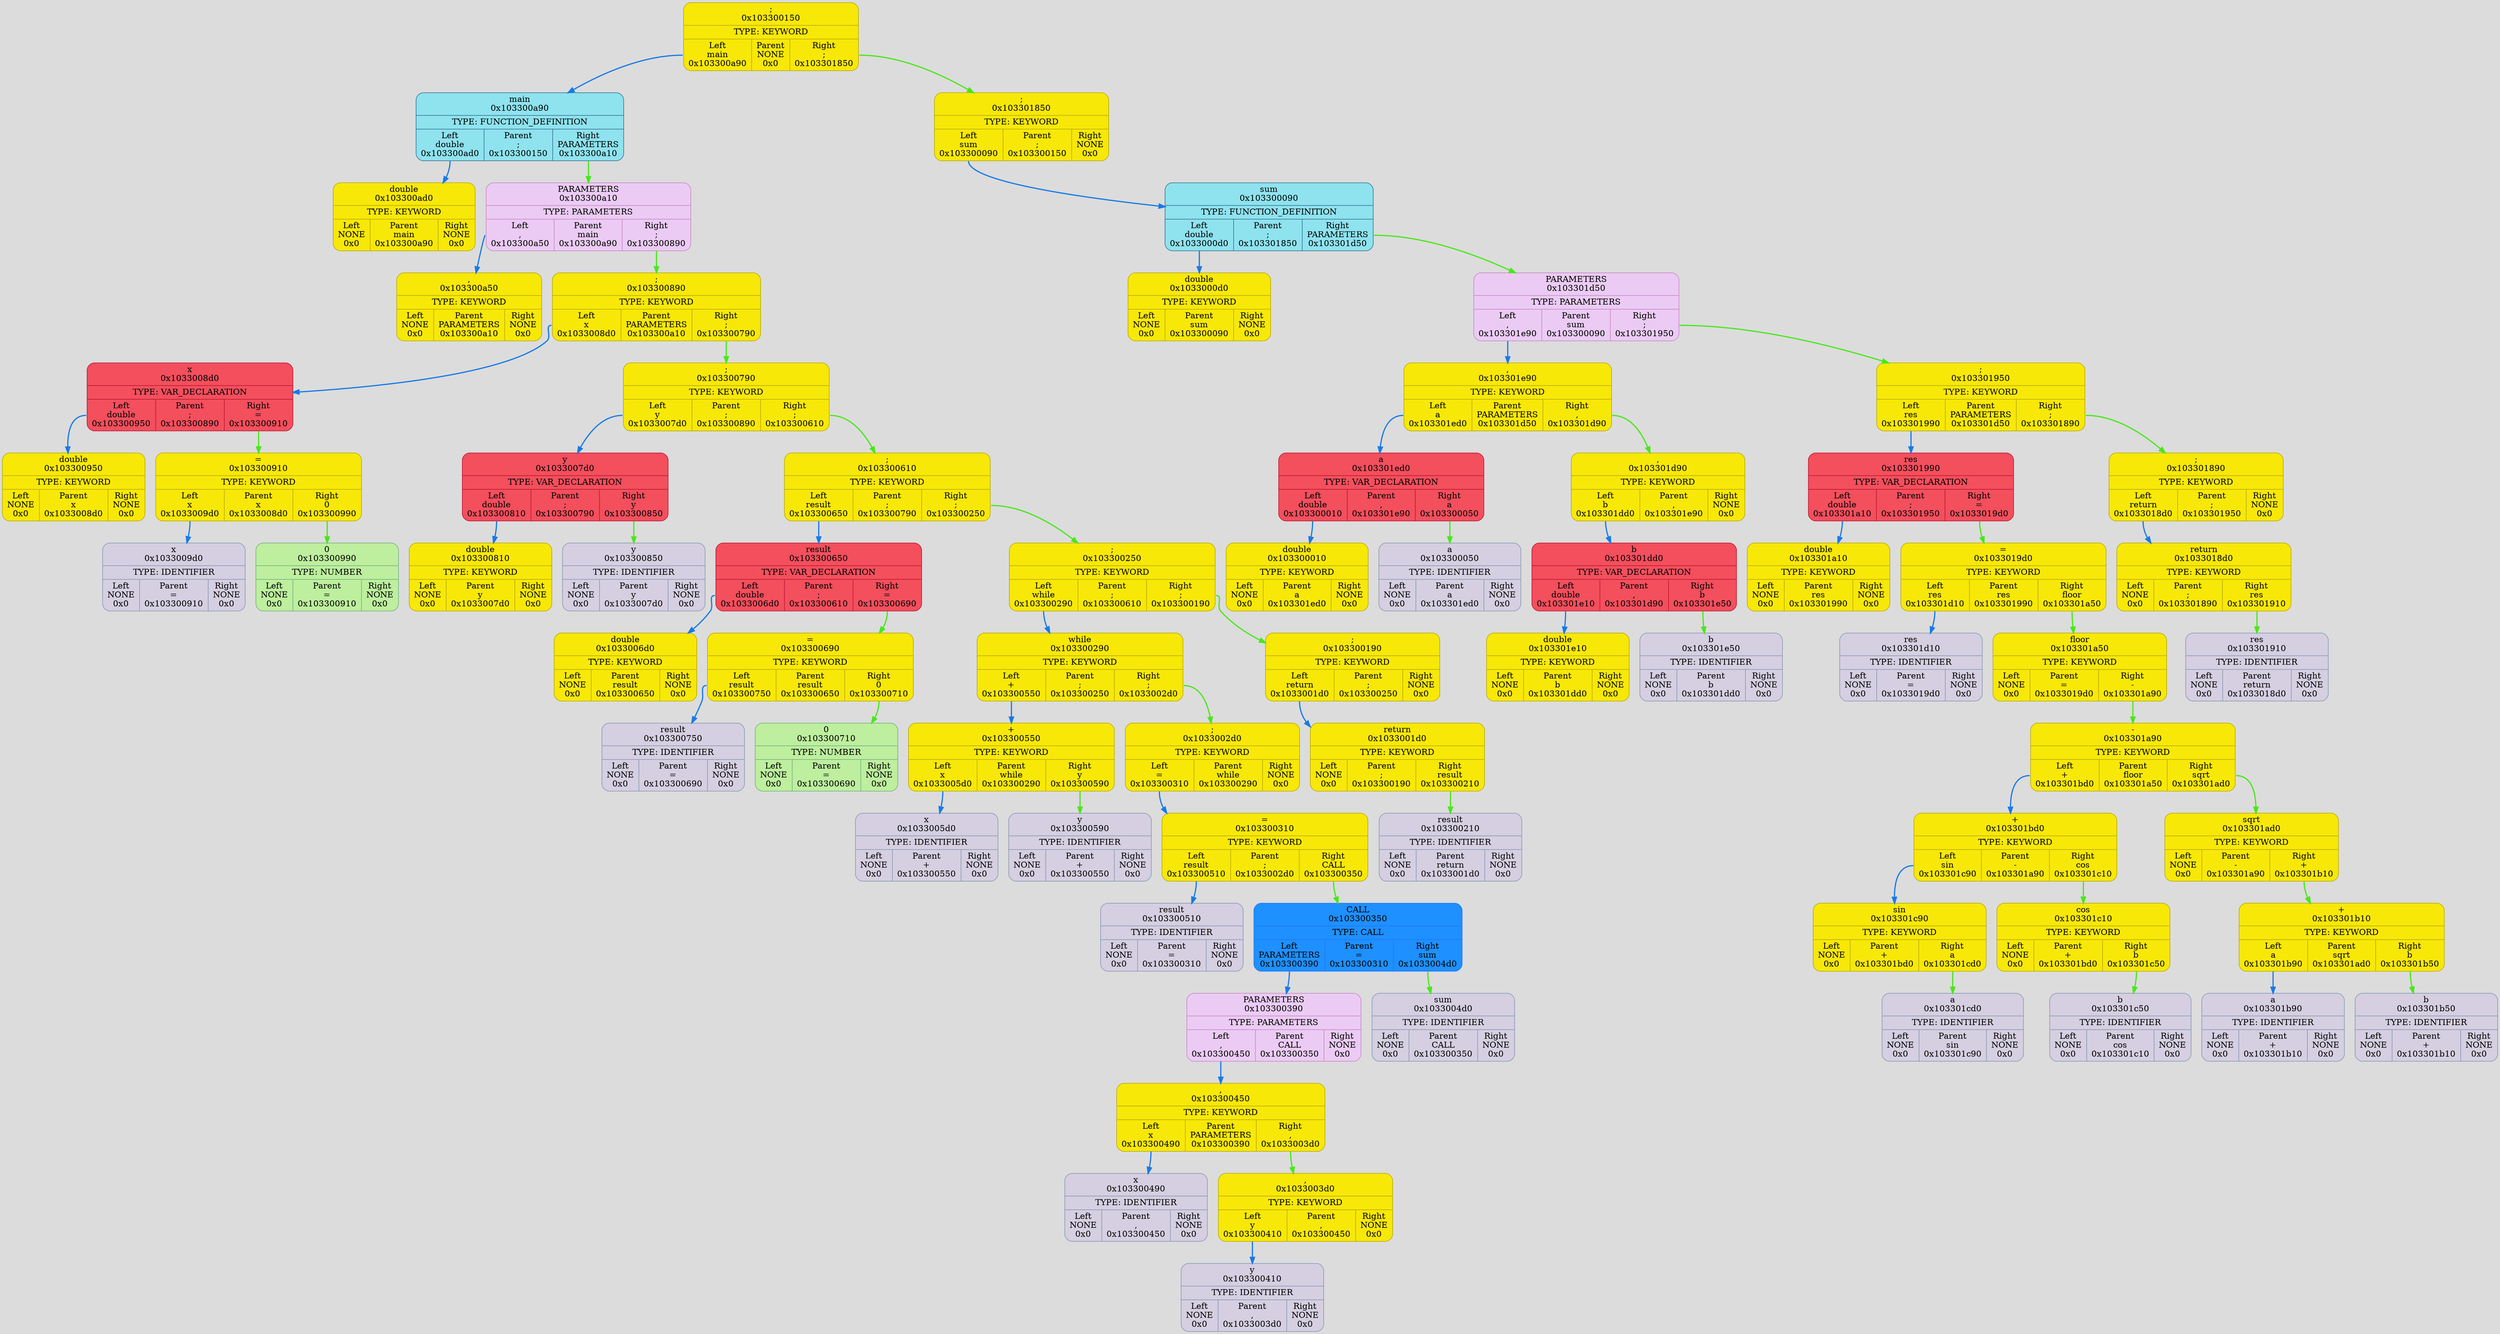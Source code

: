 digraph {
	fontname = "UbuntuMono";
	bgcolor = "#DCDCDC";

	node0x103300150 [ shape = Mrecord; style = filled; fillcolor = "#F8E807"; color = "#B6AA05"; fontcolor = "#000000"; label = " { ;\n0x103300150 | TYPE: KEYWORD| { <left> Left\nmain\n0x103300a90 | Parent\nNONE\n0x0 | <right> Right\n;\n0x103301850 } } "; ];
	node0x103300150:<left> -> node0x103300a90 [ style = "bold"; color = "#187AE8"; label = ""; ];
	node0x103300a90 [ shape = Mrecord; style = filled; fillcolor = "#8EE3EF"; color = "#37718E"; fontcolor = "#000000"; label = " { main\n0x103300a90 | TYPE: FUNCTION_DEFINITION| { <left> Left\ndouble\n0x103300ad0 | Parent\n;\n0x103300150 | <right> Right\nPARAMETERS\n0x103300a10 } } "; ];
	node0x103300a90:<left> -> node0x103300ad0 [ style = "bold"; color = "#187AE8"; label = ""; ];
	node0x103300ad0 [ shape = Mrecord; style = filled; fillcolor = "#F8E807"; color = "#B6AA05"; fontcolor = "#000000"; label = " { double\n0x103300ad0 | TYPE: KEYWORD| { <left> Left\nNONE\n0x0 | Parent\nmain\n0x103300a90 | <right> Right\nNONE\n0x0 } } "; ];
	node0x103300a10 [ shape = Mrecord; style = filled; fillcolor = "#EBCBF4"; color = "#C986C3"; fontcolor = "#000000"; label = " { PARAMETERS\n0x103300a10 | TYPE: PARAMETERS| { <left> Left\n,\n0x103300a50 | Parent\nmain\n0x103300a90 | <right> Right\n;\n0x103300890 } } "; ];
	node0x103300a10:<left> -> node0x103300a50 [ style = "bold"; color = "#187AE8"; label = ""; ];
	node0x103300a50 [ shape = Mrecord; style = filled; fillcolor = "#F8E807"; color = "#B6AA05"; fontcolor = "#000000"; label = " { ,\n0x103300a50 | TYPE: KEYWORD| { <left> Left\nNONE\n0x0 | Parent\nPARAMETERS\n0x103300a10 | <right> Right\nNONE\n0x0 } } "; ];
	node0x103300890 [ shape = Mrecord; style = filled; fillcolor = "#F8E807"; color = "#B6AA05"; fontcolor = "#000000"; label = " { ;\n0x103300890 | TYPE: KEYWORD| { <left> Left\nx\n0x1033008d0 | Parent\nPARAMETERS\n0x103300a10 | <right> Right\n;\n0x103300790 } } "; ];
	node0x103300890:<left> -> node0x1033008d0 [ style = "bold"; color = "#187AE8"; label = ""; ];
	node0x1033008d0 [ shape = Mrecord; style = filled; fillcolor = "#F34F5D"; color = "#BD132F"; fontcolor = "#000000"; label = " { x\n0x1033008d0 | TYPE: VAR_DECLARATION| { <left> Left\ndouble\n0x103300950 | Parent\n;\n0x103300890 | <right> Right\n=\n0x103300910 } } "; ];
	node0x1033008d0:<left> -> node0x103300950 [ style = "bold"; color = "#187AE8"; label = ""; ];
	node0x103300950 [ shape = Mrecord; style = filled; fillcolor = "#F8E807"; color = "#B6AA05"; fontcolor = "#000000"; label = " { double\n0x103300950 | TYPE: KEYWORD| { <left> Left\nNONE\n0x0 | Parent\nx\n0x1033008d0 | <right> Right\nNONE\n0x0 } } "; ];
	node0x103300910 [ shape = Mrecord; style = filled; fillcolor = "#F8E807"; color = "#B6AA05"; fontcolor = "#000000"; label = " { =\n0x103300910 | TYPE: KEYWORD| { <left> Left\nx\n0x1033009d0 | Parent\nx\n0x1033008d0 | <right> Right\n0\n0x103300990 } } "; ];
	node0x103300910:<left> -> node0x1033009d0 [ style = "bold"; color = "#187AE8"; label = ""; ];
	node0x1033009d0 [ shape = Mrecord; style = filled; fillcolor = "#D5CFE1"; color = "#8797b2"; fontcolor = "#000000"; label = " { x\n0x1033009d0 | TYPE: IDENTIFIER| { <left> Left\nNONE\n0x0 | Parent\n=\n0x103300910 | <right> Right\nNONE\n0x0 } } "; ];
	node0x103300990 [ shape = Mrecord; style = filled; fillcolor = "#BDEF9E"; color = "#74AF80"; fontcolor = "#000000"; label = " { 0\n0x103300990 | TYPE: NUMBER| { <left> Left\nNONE\n0x0 | Parent\n=\n0x103300910 | <right> Right\nNONE\n0x0 } } "; ];
	node0x103300910:<right> -> node0x103300990 [ style = "bold"; color = "#48E818"; label = ""; ];
	node0x1033008d0:<right> -> node0x103300910 [ style = "bold"; color = "#48E818"; label = ""; ];
	node0x103300790 [ shape = Mrecord; style = filled; fillcolor = "#F8E807"; color = "#B6AA05"; fontcolor = "#000000"; label = " { ;\n0x103300790 | TYPE: KEYWORD| { <left> Left\ny\n0x1033007d0 | Parent\n;\n0x103300890 | <right> Right\n;\n0x103300610 } } "; ];
	node0x103300790:<left> -> node0x1033007d0 [ style = "bold"; color = "#187AE8"; label = ""; ];
	node0x1033007d0 [ shape = Mrecord; style = filled; fillcolor = "#F34F5D"; color = "#BD132F"; fontcolor = "#000000"; label = " { y\n0x1033007d0 | TYPE: VAR_DECLARATION| { <left> Left\ndouble\n0x103300810 | Parent\n;\n0x103300790 | <right> Right\ny\n0x103300850 } } "; ];
	node0x1033007d0:<left> -> node0x103300810 [ style = "bold"; color = "#187AE8"; label = ""; ];
	node0x103300810 [ shape = Mrecord; style = filled; fillcolor = "#F8E807"; color = "#B6AA05"; fontcolor = "#000000"; label = " { double\n0x103300810 | TYPE: KEYWORD| { <left> Left\nNONE\n0x0 | Parent\ny\n0x1033007d0 | <right> Right\nNONE\n0x0 } } "; ];
	node0x103300850 [ shape = Mrecord; style = filled; fillcolor = "#D5CFE1"; color = "#8797b2"; fontcolor = "#000000"; label = " { y\n0x103300850 | TYPE: IDENTIFIER| { <left> Left\nNONE\n0x0 | Parent\ny\n0x1033007d0 | <right> Right\nNONE\n0x0 } } "; ];
	node0x1033007d0:<right> -> node0x103300850 [ style = "bold"; color = "#48E818"; label = ""; ];
	node0x103300610 [ shape = Mrecord; style = filled; fillcolor = "#F8E807"; color = "#B6AA05"; fontcolor = "#000000"; label = " { ;\n0x103300610 | TYPE: KEYWORD| { <left> Left\nresult\n0x103300650 | Parent\n;\n0x103300790 | <right> Right\n;\n0x103300250 } } "; ];
	node0x103300610:<left> -> node0x103300650 [ style = "bold"; color = "#187AE8"; label = ""; ];
	node0x103300650 [ shape = Mrecord; style = filled; fillcolor = "#F34F5D"; color = "#BD132F"; fontcolor = "#000000"; label = " { result\n0x103300650 | TYPE: VAR_DECLARATION| { <left> Left\ndouble\n0x1033006d0 | Parent\n;\n0x103300610 | <right> Right\n=\n0x103300690 } } "; ];
	node0x103300650:<left> -> node0x1033006d0 [ style = "bold"; color = "#187AE8"; label = ""; ];
	node0x1033006d0 [ shape = Mrecord; style = filled; fillcolor = "#F8E807"; color = "#B6AA05"; fontcolor = "#000000"; label = " { double\n0x1033006d0 | TYPE: KEYWORD| { <left> Left\nNONE\n0x0 | Parent\nresult\n0x103300650 | <right> Right\nNONE\n0x0 } } "; ];
	node0x103300690 [ shape = Mrecord; style = filled; fillcolor = "#F8E807"; color = "#B6AA05"; fontcolor = "#000000"; label = " { =\n0x103300690 | TYPE: KEYWORD| { <left> Left\nresult\n0x103300750 | Parent\nresult\n0x103300650 | <right> Right\n0\n0x103300710 } } "; ];
	node0x103300690:<left> -> node0x103300750 [ style = "bold"; color = "#187AE8"; label = ""; ];
	node0x103300750 [ shape = Mrecord; style = filled; fillcolor = "#D5CFE1"; color = "#8797b2"; fontcolor = "#000000"; label = " { result\n0x103300750 | TYPE: IDENTIFIER| { <left> Left\nNONE\n0x0 | Parent\n=\n0x103300690 | <right> Right\nNONE\n0x0 } } "; ];
	node0x103300710 [ shape = Mrecord; style = filled; fillcolor = "#BDEF9E"; color = "#74AF80"; fontcolor = "#000000"; label = " { 0\n0x103300710 | TYPE: NUMBER| { <left> Left\nNONE\n0x0 | Parent\n=\n0x103300690 | <right> Right\nNONE\n0x0 } } "; ];
	node0x103300690:<right> -> node0x103300710 [ style = "bold"; color = "#48E818"; label = ""; ];
	node0x103300650:<right> -> node0x103300690 [ style = "bold"; color = "#48E818"; label = ""; ];
	node0x103300250 [ shape = Mrecord; style = filled; fillcolor = "#F8E807"; color = "#B6AA05"; fontcolor = "#000000"; label = " { ;\n0x103300250 | TYPE: KEYWORD| { <left> Left\nwhile\n0x103300290 | Parent\n;\n0x103300610 | <right> Right\n;\n0x103300190 } } "; ];
	node0x103300250:<left> -> node0x103300290 [ style = "bold"; color = "#187AE8"; label = ""; ];
	node0x103300290 [ shape = Mrecord; style = filled; fillcolor = "#F8E807"; color = "#B6AA05"; fontcolor = "#000000"; label = " { while\n0x103300290 | TYPE: KEYWORD| { <left> Left\n+\n0x103300550 | Parent\n;\n0x103300250 | <right> Right\n;\n0x1033002d0 } } "; ];
	node0x103300290:<left> -> node0x103300550 [ style = "bold"; color = "#187AE8"; label = ""; ];
	node0x103300550 [ shape = Mrecord; style = filled; fillcolor = "#F8E807"; color = "#B6AA05"; fontcolor = "#000000"; label = " { +\n0x103300550 | TYPE: KEYWORD| { <left> Left\nx\n0x1033005d0 | Parent\nwhile\n0x103300290 | <right> Right\ny\n0x103300590 } } "; ];
	node0x103300550:<left> -> node0x1033005d0 [ style = "bold"; color = "#187AE8"; label = ""; ];
	node0x1033005d0 [ shape = Mrecord; style = filled; fillcolor = "#D5CFE1"; color = "#8797b2"; fontcolor = "#000000"; label = " { x\n0x1033005d0 | TYPE: IDENTIFIER| { <left> Left\nNONE\n0x0 | Parent\n+\n0x103300550 | <right> Right\nNONE\n0x0 } } "; ];
	node0x103300590 [ shape = Mrecord; style = filled; fillcolor = "#D5CFE1"; color = "#8797b2"; fontcolor = "#000000"; label = " { y\n0x103300590 | TYPE: IDENTIFIER| { <left> Left\nNONE\n0x0 | Parent\n+\n0x103300550 | <right> Right\nNONE\n0x0 } } "; ];
	node0x103300550:<right> -> node0x103300590 [ style = "bold"; color = "#48E818"; label = ""; ];
	node0x1033002d0 [ shape = Mrecord; style = filled; fillcolor = "#F8E807"; color = "#B6AA05"; fontcolor = "#000000"; label = " { ;\n0x1033002d0 | TYPE: KEYWORD| { <left> Left\n=\n0x103300310 | Parent\nwhile\n0x103300290 | <right> Right\nNONE\n0x0 } } "; ];
	node0x1033002d0:<left> -> node0x103300310 [ style = "bold"; color = "#187AE8"; label = ""; ];
	node0x103300310 [ shape = Mrecord; style = filled; fillcolor = "#F8E807"; color = "#B6AA05"; fontcolor = "#000000"; label = " { =\n0x103300310 | TYPE: KEYWORD| { <left> Left\nresult\n0x103300510 | Parent\n;\n0x1033002d0 | <right> Right\nCALL\n0x103300350 } } "; ];
	node0x103300310:<left> -> node0x103300510 [ style = "bold"; color = "#187AE8"; label = ""; ];
	node0x103300510 [ shape = Mrecord; style = filled; fillcolor = "#D5CFE1"; color = "#8797b2"; fontcolor = "#000000"; label = " { result\n0x103300510 | TYPE: IDENTIFIER| { <left> Left\nNONE\n0x0 | Parent\n=\n0x103300310 | <right> Right\nNONE\n0x0 } } "; ];
	node0x103300350 [ shape = Mrecord; style = filled; fillcolor = "#1E90FF"; color = "#1F75FE"; fontcolor = "#000000"; label = " { CALL\n0x103300350 | TYPE: CALL| { <left> Left\nPARAMETERS\n0x103300390 | Parent\n=\n0x103300310 | <right> Right\nsum\n0x1033004d0 } } "; ];
	node0x103300350:<left> -> node0x103300390 [ style = "bold"; color = "#187AE8"; label = ""; ];
	node0x103300390 [ shape = Mrecord; style = filled; fillcolor = "#EBCBF4"; color = "#C986C3"; fontcolor = "#000000"; label = " { PARAMETERS\n0x103300390 | TYPE: PARAMETERS| { <left> Left\n,\n0x103300450 | Parent\nCALL\n0x103300350 | <right> Right\nNONE\n0x0 } } "; ];
	node0x103300390:<left> -> node0x103300450 [ style = "bold"; color = "#187AE8"; label = ""; ];
	node0x103300450 [ shape = Mrecord; style = filled; fillcolor = "#F8E807"; color = "#B6AA05"; fontcolor = "#000000"; label = " { ,\n0x103300450 | TYPE: KEYWORD| { <left> Left\nx\n0x103300490 | Parent\nPARAMETERS\n0x103300390 | <right> Right\n,\n0x1033003d0 } } "; ];
	node0x103300450:<left> -> node0x103300490 [ style = "bold"; color = "#187AE8"; label = ""; ];
	node0x103300490 [ shape = Mrecord; style = filled; fillcolor = "#D5CFE1"; color = "#8797b2"; fontcolor = "#000000"; label = " { x\n0x103300490 | TYPE: IDENTIFIER| { <left> Left\nNONE\n0x0 | Parent\n,\n0x103300450 | <right> Right\nNONE\n0x0 } } "; ];
	node0x1033003d0 [ shape = Mrecord; style = filled; fillcolor = "#F8E807"; color = "#B6AA05"; fontcolor = "#000000"; label = " { ,\n0x1033003d0 | TYPE: KEYWORD| { <left> Left\ny\n0x103300410 | Parent\n,\n0x103300450 | <right> Right\nNONE\n0x0 } } "; ];
	node0x1033003d0:<left> -> node0x103300410 [ style = "bold"; color = "#187AE8"; label = ""; ];
	node0x103300410 [ shape = Mrecord; style = filled; fillcolor = "#D5CFE1"; color = "#8797b2"; fontcolor = "#000000"; label = " { y\n0x103300410 | TYPE: IDENTIFIER| { <left> Left\nNONE\n0x0 | Parent\n,\n0x1033003d0 | <right> Right\nNONE\n0x0 } } "; ];
	node0x103300450:<right> -> node0x1033003d0 [ style = "bold"; color = "#48E818"; label = ""; ];
	node0x1033004d0 [ shape = Mrecord; style = filled; fillcolor = "#D5CFE1"; color = "#8797b2"; fontcolor = "#000000"; label = " { sum\n0x1033004d0 | TYPE: IDENTIFIER| { <left> Left\nNONE\n0x0 | Parent\nCALL\n0x103300350 | <right> Right\nNONE\n0x0 } } "; ];
	node0x103300350:<right> -> node0x1033004d0 [ style = "bold"; color = "#48E818"; label = ""; ];
	node0x103300310:<right> -> node0x103300350 [ style = "bold"; color = "#48E818"; label = ""; ];
	node0x103300290:<right> -> node0x1033002d0 [ style = "bold"; color = "#48E818"; label = ""; ];
	node0x103300190 [ shape = Mrecord; style = filled; fillcolor = "#F8E807"; color = "#B6AA05"; fontcolor = "#000000"; label = " { ;\n0x103300190 | TYPE: KEYWORD| { <left> Left\nreturn\n0x1033001d0 | Parent\n;\n0x103300250 | <right> Right\nNONE\n0x0 } } "; ];
	node0x103300190:<left> -> node0x1033001d0 [ style = "bold"; color = "#187AE8"; label = ""; ];
	node0x1033001d0 [ shape = Mrecord; style = filled; fillcolor = "#F8E807"; color = "#B6AA05"; fontcolor = "#000000"; label = " { return\n0x1033001d0 | TYPE: KEYWORD| { <left> Left\nNONE\n0x0 | Parent\n;\n0x103300190 | <right> Right\nresult\n0x103300210 } } "; ];
	node0x103300210 [ shape = Mrecord; style = filled; fillcolor = "#D5CFE1"; color = "#8797b2"; fontcolor = "#000000"; label = " { result\n0x103300210 | TYPE: IDENTIFIER| { <left> Left\nNONE\n0x0 | Parent\nreturn\n0x1033001d0 | <right> Right\nNONE\n0x0 } } "; ];
	node0x1033001d0:<right> -> node0x103300210 [ style = "bold"; color = "#48E818"; label = ""; ];
	node0x103300250:<right> -> node0x103300190 [ style = "bold"; color = "#48E818"; label = ""; ];
	node0x103300610:<right> -> node0x103300250 [ style = "bold"; color = "#48E818"; label = ""; ];
	node0x103300790:<right> -> node0x103300610 [ style = "bold"; color = "#48E818"; label = ""; ];
	node0x103300890:<right> -> node0x103300790 [ style = "bold"; color = "#48E818"; label = ""; ];
	node0x103300a10:<right> -> node0x103300890 [ style = "bold"; color = "#48E818"; label = ""; ];
	node0x103300a90:<right> -> node0x103300a10 [ style = "bold"; color = "#48E818"; label = ""; ];
	node0x103301850 [ shape = Mrecord; style = filled; fillcolor = "#F8E807"; color = "#B6AA05"; fontcolor = "#000000"; label = " { ;\n0x103301850 | TYPE: KEYWORD| { <left> Left\nsum\n0x103300090 | Parent\n;\n0x103300150 | <right> Right\nNONE\n0x0 } } "; ];
	node0x103301850:<left> -> node0x103300090 [ style = "bold"; color = "#187AE8"; label = ""; ];
	node0x103300090 [ shape = Mrecord; style = filled; fillcolor = "#8EE3EF"; color = "#37718E"; fontcolor = "#000000"; label = " { sum\n0x103300090 | TYPE: FUNCTION_DEFINITION| { <left> Left\ndouble\n0x1033000d0 | Parent\n;\n0x103301850 | <right> Right\nPARAMETERS\n0x103301d50 } } "; ];
	node0x103300090:<left> -> node0x1033000d0 [ style = "bold"; color = "#187AE8"; label = ""; ];
	node0x1033000d0 [ shape = Mrecord; style = filled; fillcolor = "#F8E807"; color = "#B6AA05"; fontcolor = "#000000"; label = " { double\n0x1033000d0 | TYPE: KEYWORD| { <left> Left\nNONE\n0x0 | Parent\nsum\n0x103300090 | <right> Right\nNONE\n0x0 } } "; ];
	node0x103301d50 [ shape = Mrecord; style = filled; fillcolor = "#EBCBF4"; color = "#C986C3"; fontcolor = "#000000"; label = " { PARAMETERS\n0x103301d50 | TYPE: PARAMETERS| { <left> Left\n,\n0x103301e90 | Parent\nsum\n0x103300090 | <right> Right\n;\n0x103301950 } } "; ];
	node0x103301d50:<left> -> node0x103301e90 [ style = "bold"; color = "#187AE8"; label = ""; ];
	node0x103301e90 [ shape = Mrecord; style = filled; fillcolor = "#F8E807"; color = "#B6AA05"; fontcolor = "#000000"; label = " { ,\n0x103301e90 | TYPE: KEYWORD| { <left> Left\na\n0x103301ed0 | Parent\nPARAMETERS\n0x103301d50 | <right> Right\n,\n0x103301d90 } } "; ];
	node0x103301e90:<left> -> node0x103301ed0 [ style = "bold"; color = "#187AE8"; label = ""; ];
	node0x103301ed0 [ shape = Mrecord; style = filled; fillcolor = "#F34F5D"; color = "#BD132F"; fontcolor = "#000000"; label = " { a\n0x103301ed0 | TYPE: VAR_DECLARATION| { <left> Left\ndouble\n0x103300010 | Parent\n,\n0x103301e90 | <right> Right\na\n0x103300050 } } "; ];
	node0x103301ed0:<left> -> node0x103300010 [ style = "bold"; color = "#187AE8"; label = ""; ];
	node0x103300010 [ shape = Mrecord; style = filled; fillcolor = "#F8E807"; color = "#B6AA05"; fontcolor = "#000000"; label = " { double\n0x103300010 | TYPE: KEYWORD| { <left> Left\nNONE\n0x0 | Parent\na\n0x103301ed0 | <right> Right\nNONE\n0x0 } } "; ];
	node0x103300050 [ shape = Mrecord; style = filled; fillcolor = "#D5CFE1"; color = "#8797b2"; fontcolor = "#000000"; label = " { a\n0x103300050 | TYPE: IDENTIFIER| { <left> Left\nNONE\n0x0 | Parent\na\n0x103301ed0 | <right> Right\nNONE\n0x0 } } "; ];
	node0x103301ed0:<right> -> node0x103300050 [ style = "bold"; color = "#48E818"; label = ""; ];
	node0x103301d90 [ shape = Mrecord; style = filled; fillcolor = "#F8E807"; color = "#B6AA05"; fontcolor = "#000000"; label = " { ,\n0x103301d90 | TYPE: KEYWORD| { <left> Left\nb\n0x103301dd0 | Parent\n,\n0x103301e90 | <right> Right\nNONE\n0x0 } } "; ];
	node0x103301d90:<left> -> node0x103301dd0 [ style = "bold"; color = "#187AE8"; label = ""; ];
	node0x103301dd0 [ shape = Mrecord; style = filled; fillcolor = "#F34F5D"; color = "#BD132F"; fontcolor = "#000000"; label = " { b\n0x103301dd0 | TYPE: VAR_DECLARATION| { <left> Left\ndouble\n0x103301e10 | Parent\n,\n0x103301d90 | <right> Right\nb\n0x103301e50 } } "; ];
	node0x103301dd0:<left> -> node0x103301e10 [ style = "bold"; color = "#187AE8"; label = ""; ];
	node0x103301e10 [ shape = Mrecord; style = filled; fillcolor = "#F8E807"; color = "#B6AA05"; fontcolor = "#000000"; label = " { double\n0x103301e10 | TYPE: KEYWORD| { <left> Left\nNONE\n0x0 | Parent\nb\n0x103301dd0 | <right> Right\nNONE\n0x0 } } "; ];
	node0x103301e50 [ shape = Mrecord; style = filled; fillcolor = "#D5CFE1"; color = "#8797b2"; fontcolor = "#000000"; label = " { b\n0x103301e50 | TYPE: IDENTIFIER| { <left> Left\nNONE\n0x0 | Parent\nb\n0x103301dd0 | <right> Right\nNONE\n0x0 } } "; ];
	node0x103301dd0:<right> -> node0x103301e50 [ style = "bold"; color = "#48E818"; label = ""; ];
	node0x103301e90:<right> -> node0x103301d90 [ style = "bold"; color = "#48E818"; label = ""; ];
	node0x103301950 [ shape = Mrecord; style = filled; fillcolor = "#F8E807"; color = "#B6AA05"; fontcolor = "#000000"; label = " { ;\n0x103301950 | TYPE: KEYWORD| { <left> Left\nres\n0x103301990 | Parent\nPARAMETERS\n0x103301d50 | <right> Right\n;\n0x103301890 } } "; ];
	node0x103301950:<left> -> node0x103301990 [ style = "bold"; color = "#187AE8"; label = ""; ];
	node0x103301990 [ shape = Mrecord; style = filled; fillcolor = "#F34F5D"; color = "#BD132F"; fontcolor = "#000000"; label = " { res\n0x103301990 | TYPE: VAR_DECLARATION| { <left> Left\ndouble\n0x103301a10 | Parent\n;\n0x103301950 | <right> Right\n=\n0x1033019d0 } } "; ];
	node0x103301990:<left> -> node0x103301a10 [ style = "bold"; color = "#187AE8"; label = ""; ];
	node0x103301a10 [ shape = Mrecord; style = filled; fillcolor = "#F8E807"; color = "#B6AA05"; fontcolor = "#000000"; label = " { double\n0x103301a10 | TYPE: KEYWORD| { <left> Left\nNONE\n0x0 | Parent\nres\n0x103301990 | <right> Right\nNONE\n0x0 } } "; ];
	node0x1033019d0 [ shape = Mrecord; style = filled; fillcolor = "#F8E807"; color = "#B6AA05"; fontcolor = "#000000"; label = " { =\n0x1033019d0 | TYPE: KEYWORD| { <left> Left\nres\n0x103301d10 | Parent\nres\n0x103301990 | <right> Right\nfloor\n0x103301a50 } } "; ];
	node0x1033019d0:<left> -> node0x103301d10 [ style = "bold"; color = "#187AE8"; label = ""; ];
	node0x103301d10 [ shape = Mrecord; style = filled; fillcolor = "#D5CFE1"; color = "#8797b2"; fontcolor = "#000000"; label = " { res\n0x103301d10 | TYPE: IDENTIFIER| { <left> Left\nNONE\n0x0 | Parent\n=\n0x1033019d0 | <right> Right\nNONE\n0x0 } } "; ];
	node0x103301a50 [ shape = Mrecord; style = filled; fillcolor = "#F8E807"; color = "#B6AA05"; fontcolor = "#000000"; label = " { floor\n0x103301a50 | TYPE: KEYWORD| { <left> Left\nNONE\n0x0 | Parent\n=\n0x1033019d0 | <right> Right\n-\n0x103301a90 } } "; ];
	node0x103301a90 [ shape = Mrecord; style = filled; fillcolor = "#F8E807"; color = "#B6AA05"; fontcolor = "#000000"; label = " { -\n0x103301a90 | TYPE: KEYWORD| { <left> Left\n+\n0x103301bd0 | Parent\nfloor\n0x103301a50 | <right> Right\nsqrt\n0x103301ad0 } } "; ];
	node0x103301a90:<left> -> node0x103301bd0 [ style = "bold"; color = "#187AE8"; label = ""; ];
	node0x103301bd0 [ shape = Mrecord; style = filled; fillcolor = "#F8E807"; color = "#B6AA05"; fontcolor = "#000000"; label = " { +\n0x103301bd0 | TYPE: KEYWORD| { <left> Left\nsin\n0x103301c90 | Parent\n-\n0x103301a90 | <right> Right\ncos\n0x103301c10 } } "; ];
	node0x103301bd0:<left> -> node0x103301c90 [ style = "bold"; color = "#187AE8"; label = ""; ];
	node0x103301c90 [ shape = Mrecord; style = filled; fillcolor = "#F8E807"; color = "#B6AA05"; fontcolor = "#000000"; label = " { sin\n0x103301c90 | TYPE: KEYWORD| { <left> Left\nNONE\n0x0 | Parent\n+\n0x103301bd0 | <right> Right\na\n0x103301cd0 } } "; ];
	node0x103301cd0 [ shape = Mrecord; style = filled; fillcolor = "#D5CFE1"; color = "#8797b2"; fontcolor = "#000000"; label = " { a\n0x103301cd0 | TYPE: IDENTIFIER| { <left> Left\nNONE\n0x0 | Parent\nsin\n0x103301c90 | <right> Right\nNONE\n0x0 } } "; ];
	node0x103301c90:<right> -> node0x103301cd0 [ style = "bold"; color = "#48E818"; label = ""; ];
	node0x103301c10 [ shape = Mrecord; style = filled; fillcolor = "#F8E807"; color = "#B6AA05"; fontcolor = "#000000"; label = " { cos\n0x103301c10 | TYPE: KEYWORD| { <left> Left\nNONE\n0x0 | Parent\n+\n0x103301bd0 | <right> Right\nb\n0x103301c50 } } "; ];
	node0x103301c50 [ shape = Mrecord; style = filled; fillcolor = "#D5CFE1"; color = "#8797b2"; fontcolor = "#000000"; label = " { b\n0x103301c50 | TYPE: IDENTIFIER| { <left> Left\nNONE\n0x0 | Parent\ncos\n0x103301c10 | <right> Right\nNONE\n0x0 } } "; ];
	node0x103301c10:<right> -> node0x103301c50 [ style = "bold"; color = "#48E818"; label = ""; ];
	node0x103301bd0:<right> -> node0x103301c10 [ style = "bold"; color = "#48E818"; label = ""; ];
	node0x103301ad0 [ shape = Mrecord; style = filled; fillcolor = "#F8E807"; color = "#B6AA05"; fontcolor = "#000000"; label = " { sqrt\n0x103301ad0 | TYPE: KEYWORD| { <left> Left\nNONE\n0x0 | Parent\n-\n0x103301a90 | <right> Right\n+\n0x103301b10 } } "; ];
	node0x103301b10 [ shape = Mrecord; style = filled; fillcolor = "#F8E807"; color = "#B6AA05"; fontcolor = "#000000"; label = " { +\n0x103301b10 | TYPE: KEYWORD| { <left> Left\na\n0x103301b90 | Parent\nsqrt\n0x103301ad0 | <right> Right\nb\n0x103301b50 } } "; ];
	node0x103301b10:<left> -> node0x103301b90 [ style = "bold"; color = "#187AE8"; label = ""; ];
	node0x103301b90 [ shape = Mrecord; style = filled; fillcolor = "#D5CFE1"; color = "#8797b2"; fontcolor = "#000000"; label = " { a\n0x103301b90 | TYPE: IDENTIFIER| { <left> Left\nNONE\n0x0 | Parent\n+\n0x103301b10 | <right> Right\nNONE\n0x0 } } "; ];
	node0x103301b50 [ shape = Mrecord; style = filled; fillcolor = "#D5CFE1"; color = "#8797b2"; fontcolor = "#000000"; label = " { b\n0x103301b50 | TYPE: IDENTIFIER| { <left> Left\nNONE\n0x0 | Parent\n+\n0x103301b10 | <right> Right\nNONE\n0x0 } } "; ];
	node0x103301b10:<right> -> node0x103301b50 [ style = "bold"; color = "#48E818"; label = ""; ];
	node0x103301ad0:<right> -> node0x103301b10 [ style = "bold"; color = "#48E818"; label = ""; ];
	node0x103301a90:<right> -> node0x103301ad0 [ style = "bold"; color = "#48E818"; label = ""; ];
	node0x103301a50:<right> -> node0x103301a90 [ style = "bold"; color = "#48E818"; label = ""; ];
	node0x1033019d0:<right> -> node0x103301a50 [ style = "bold"; color = "#48E818"; label = ""; ];
	node0x103301990:<right> -> node0x1033019d0 [ style = "bold"; color = "#48E818"; label = ""; ];
	node0x103301890 [ shape = Mrecord; style = filled; fillcolor = "#F8E807"; color = "#B6AA05"; fontcolor = "#000000"; label = " { ;\n0x103301890 | TYPE: KEYWORD| { <left> Left\nreturn\n0x1033018d0 | Parent\n;\n0x103301950 | <right> Right\nNONE\n0x0 } } "; ];
	node0x103301890:<left> -> node0x1033018d0 [ style = "bold"; color = "#187AE8"; label = ""; ];
	node0x1033018d0 [ shape = Mrecord; style = filled; fillcolor = "#F8E807"; color = "#B6AA05"; fontcolor = "#000000"; label = " { return\n0x1033018d0 | TYPE: KEYWORD| { <left> Left\nNONE\n0x0 | Parent\n;\n0x103301890 | <right> Right\nres\n0x103301910 } } "; ];
	node0x103301910 [ shape = Mrecord; style = filled; fillcolor = "#D5CFE1"; color = "#8797b2"; fontcolor = "#000000"; label = " { res\n0x103301910 | TYPE: IDENTIFIER| { <left> Left\nNONE\n0x0 | Parent\nreturn\n0x1033018d0 | <right> Right\nNONE\n0x0 } } "; ];
	node0x1033018d0:<right> -> node0x103301910 [ style = "bold"; color = "#48E818"; label = ""; ];
	node0x103301950:<right> -> node0x103301890 [ style = "bold"; color = "#48E818"; label = ""; ];
	node0x103301d50:<right> -> node0x103301950 [ style = "bold"; color = "#48E818"; label = ""; ];
	node0x103300090:<right> -> node0x103301d50 [ style = "bold"; color = "#48E818"; label = ""; ];
	node0x103300150:<right> -> node0x103301850 [ style = "bold"; color = "#48E818"; label = ""; ];
}
